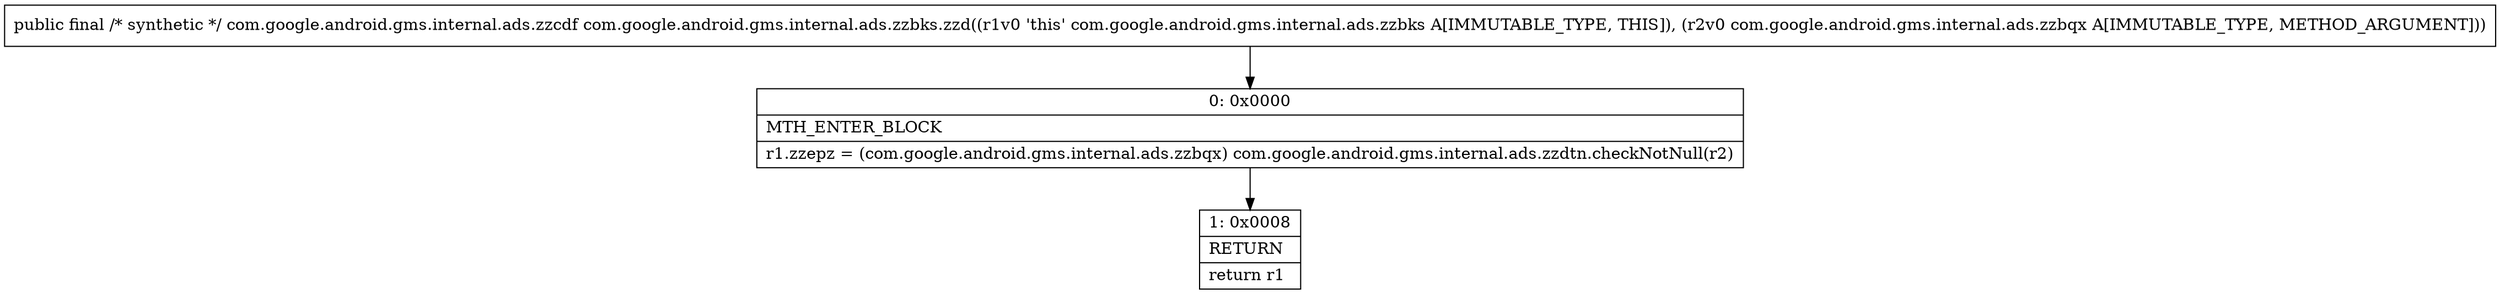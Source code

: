 digraph "CFG forcom.google.android.gms.internal.ads.zzbks.zzd(Lcom\/google\/android\/gms\/internal\/ads\/zzbqx;)Lcom\/google\/android\/gms\/internal\/ads\/zzcdf;" {
Node_0 [shape=record,label="{0\:\ 0x0000|MTH_ENTER_BLOCK\l|r1.zzepz = (com.google.android.gms.internal.ads.zzbqx) com.google.android.gms.internal.ads.zzdtn.checkNotNull(r2)\l}"];
Node_1 [shape=record,label="{1\:\ 0x0008|RETURN\l|return r1\l}"];
MethodNode[shape=record,label="{public final \/* synthetic *\/ com.google.android.gms.internal.ads.zzcdf com.google.android.gms.internal.ads.zzbks.zzd((r1v0 'this' com.google.android.gms.internal.ads.zzbks A[IMMUTABLE_TYPE, THIS]), (r2v0 com.google.android.gms.internal.ads.zzbqx A[IMMUTABLE_TYPE, METHOD_ARGUMENT])) }"];
MethodNode -> Node_0;
Node_0 -> Node_1;
}

